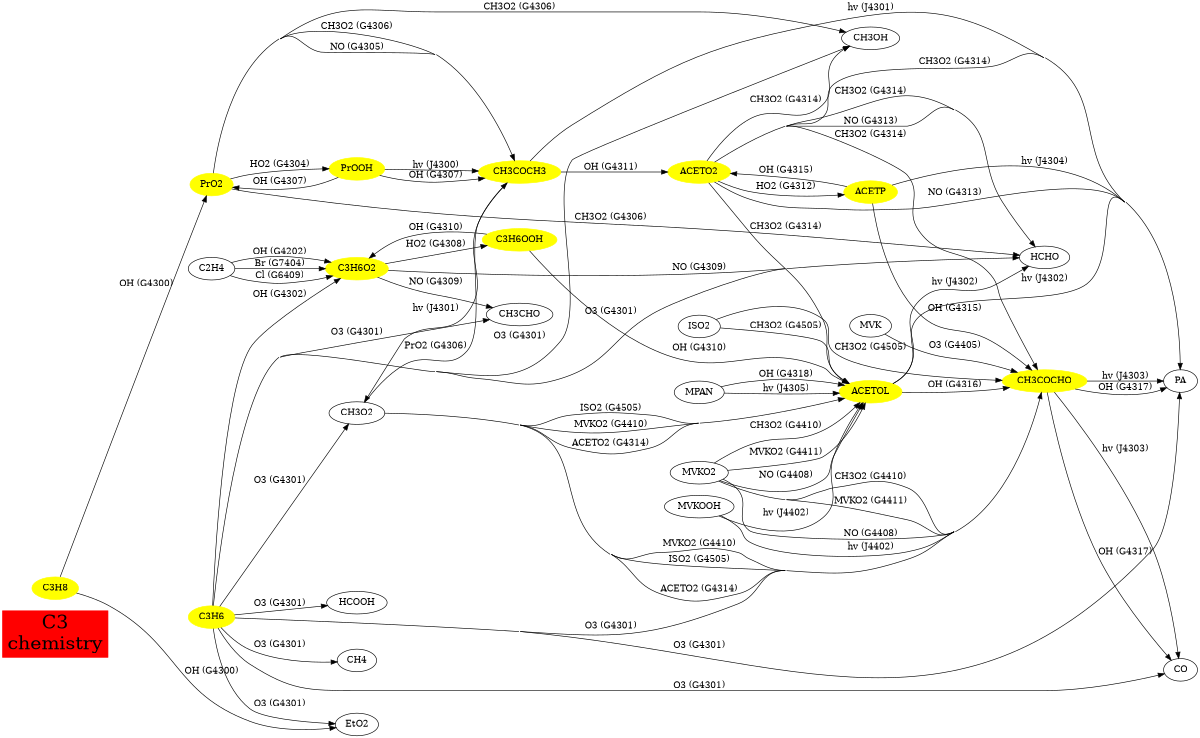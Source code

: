 // Created automatically by xgraphviz, DO NOT EDIT!
digraph C3 {
  concentrate=true;
  rankdir=LR;
  size="8,8";
"C3\nchemistry"
  [shape=box, fontsize=30,
  style="filled", color=red];
subgraph species {
node[shape=oval,
  color=yellow,
  style="filled"];
ACETO2
ACETOL
ACETP
C3H6
C3H6O2
C3H6OOH
C3H8
CH3COCH3
CH3COCHO
PrO2
PrOOH
}
ACETO2 -> ACETOL [label = "CH3O2 (G4314)"];
ACETO2 -> ACETP [label = "HO2 (G4312)"];
ACETO2 -> CH3COCHO [label = "CH3O2 (G4314)"];
ACETO2 -> CH3OH [label = "CH3O2 (G4314)"];
ACETO2 -> HCHO [label = "CH3O2 (G4314)"];
ACETO2 -> HCHO [label = "NO (G4313)"];
ACETO2 -> PA [label = "CH3O2 (G4314)"];
ACETO2 -> PA [label = "NO (G4313)"];
ACETOL -> CH3COCHO [label = "OH (G4316)"];
ACETOL -> HCHO [label = "hv (J4302)"];
ACETOL -> PA [label = "hv (J4302)"];
ACETP -> ACETO2 [label = "OH (G4315)"];
ACETP -> CH3COCHO [label = "OH (G4315)"];
ACETP -> PA [label = "hv (J4304)"];
C2H4 -> C3H6O2 [label = "Br (G7404)"];
C2H4 -> C3H6O2 [label = "Cl (G6409)"];
C2H4 -> C3H6O2 [label = "OH (G4202)"];
C3H6 -> C3H6O2 [label = "OH (G4302)"];
C3H6 -> CH3CHO [label = "O3 (G4301)"];
C3H6 -> CH3COCHO [label = "O3 (G4301)"];
C3H6 -> CH3O2 [label = "O3 (G4301)"];
C3H6 -> CH3OH [label = "O3 (G4301)"];
C3H6 -> CH4 [label = "O3 (G4301)"];
C3H6 -> CO [label = "O3 (G4301)"];
C3H6 -> EtO2 [label = "O3 (G4301)"];
C3H6 -> HCHO [label = "O3 (G4301)"];
C3H6 -> HCOOH [label = "O3 (G4301)"];
C3H6 -> PA [label = "O3 (G4301)"];
C3H6O2 -> C3H6OOH [label = "HO2 (G4308)"];
C3H6O2 -> CH3CHO [label = "NO (G4309)"];
C3H6O2 -> HCHO [label = "NO (G4309)"];
C3H6OOH -> ACETOL [label = "OH (G4310)"];
C3H6OOH -> C3H6O2 [label = "OH (G4310)"];
C3H8 -> EtO2 [label = "OH (G4300)"];
C3H8 -> PrO2 [label = "OH (G4300)"];
CH3COCH3 -> ACETO2 [label = "OH (G4311)"];
CH3COCH3 -> CH3O2 [label = "hv (J4301)"];
CH3COCH3 -> PA [label = "hv (J4301)"];
CH3COCHO -> CO [label = "OH (G4317)"];
CH3COCHO -> CO [label = "hv (J4303)"];
CH3COCHO -> PA [label = "OH (G4317)"];
CH3COCHO -> PA [label = "hv (J4303)"];
CH3O2 -> ACETOL [label = "ACETO2 (G4314)"];
CH3O2 -> ACETOL [label = "ISO2 (G4505)"];
CH3O2 -> ACETOL [label = "MVKO2 (G4410)"];
CH3O2 -> CH3COCH3 [label = "PrO2 (G4306)"];
CH3O2 -> CH3COCHO [label = "ACETO2 (G4314)"];
CH3O2 -> CH3COCHO [label = "ISO2 (G4505)"];
CH3O2 -> CH3COCHO [label = "MVKO2 (G4410)"];
ISO2 -> ACETOL [label = "CH3O2 (G4505)"];
ISO2 -> CH3COCHO [label = "CH3O2 (G4505)"];
MPAN -> ACETOL [label = "OH (G4318)"];
MPAN -> ACETOL [label = "hv (J4305)"];
MVK -> CH3COCHO [label = "O3 (G4405)"];
MVKO2 -> ACETOL [label = "CH3O2 (G4410)"];
MVKO2 -> ACETOL [label = "MVKO2 (G4411)"];
MVKO2 -> ACETOL [label = "NO (G4408)"];
MVKO2 -> CH3COCHO [label = "CH3O2 (G4410)"];
MVKO2 -> CH3COCHO [label = "MVKO2 (G4411)"];
MVKO2 -> CH3COCHO [label = "NO (G4408)"];
MVKOOH -> ACETOL [label = "hv (J4402)"];
MVKOOH -> CH3COCHO [label = "hv (J4402)"];
PrO2 -> CH3COCH3 [label = "CH3O2 (G4306)"];
PrO2 -> CH3COCH3 [label = "NO (G4305)"];
PrO2 -> CH3OH [label = "CH3O2 (G4306)"];
PrO2 -> HCHO [label = "CH3O2 (G4306)"];
PrO2 -> PrOOH [label = "HO2 (G4304)"];
PrOOH -> CH3COCH3 [label = "OH (G4307)"];
PrOOH -> CH3COCH3 [label = "hv (J4300)"];
PrOOH -> PrO2 [label = "OH (G4307)"];
}
